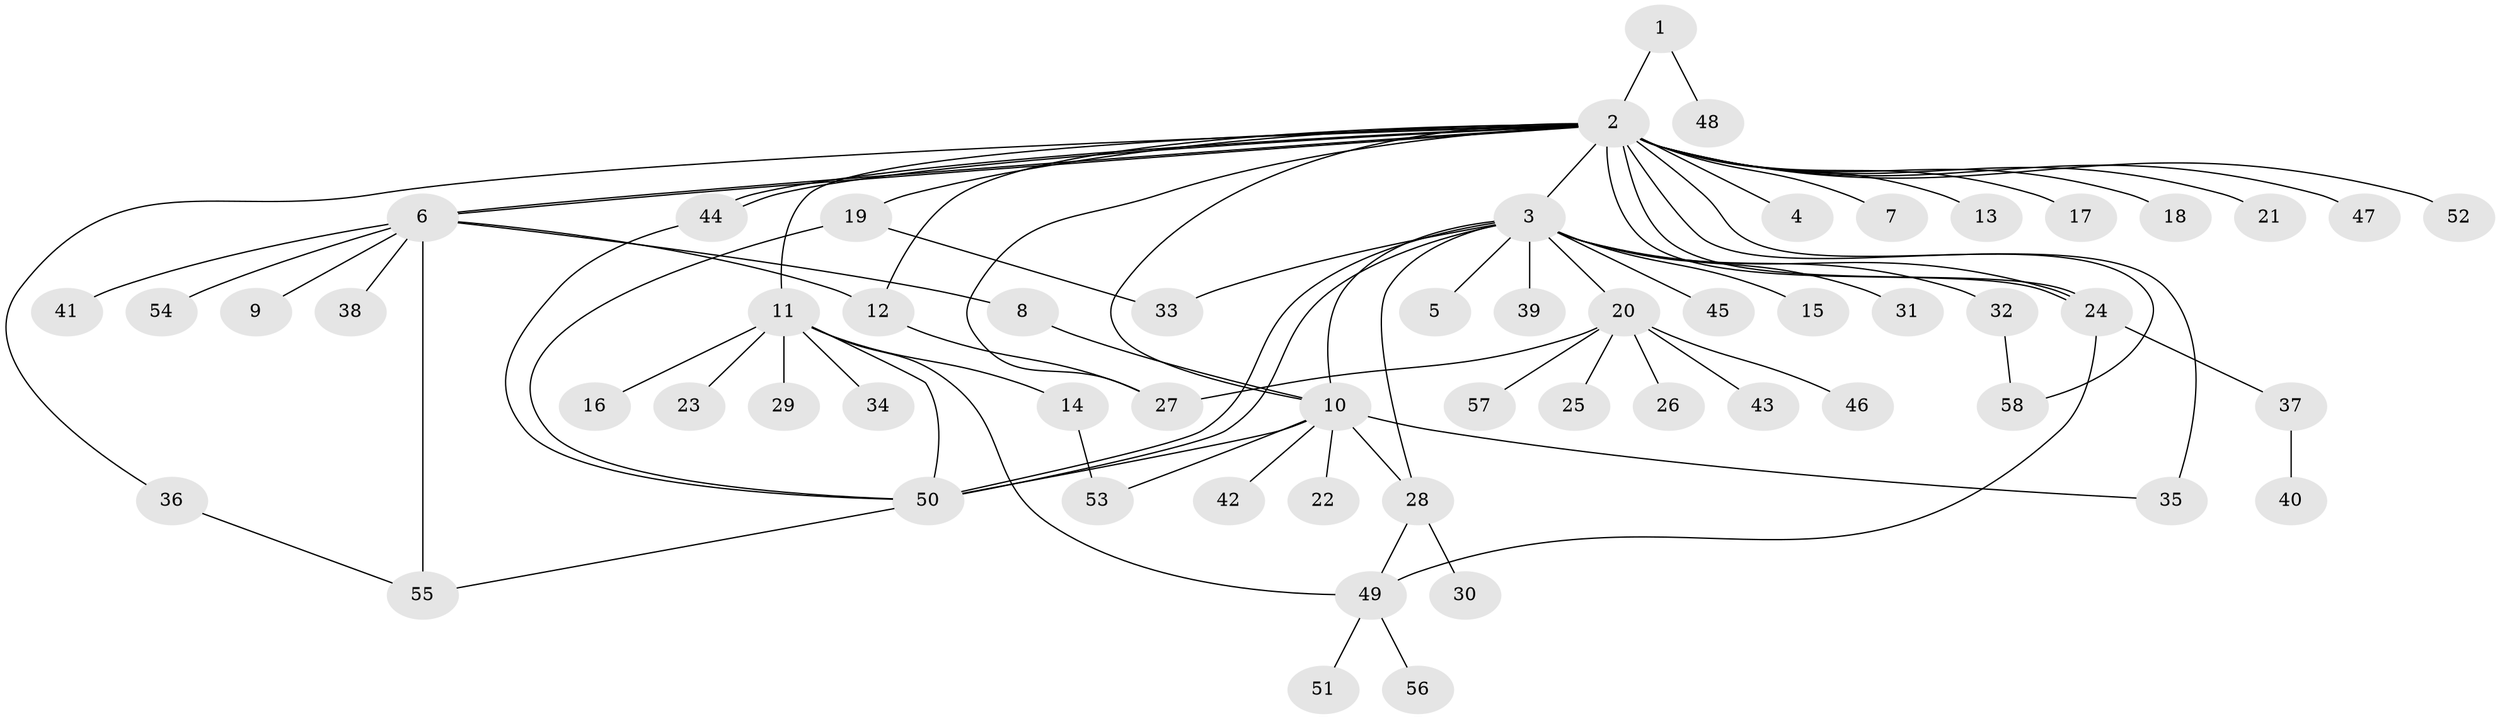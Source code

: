 // Generated by graph-tools (version 1.1) at 2025/49/03/09/25 03:49:48]
// undirected, 58 vertices, 80 edges
graph export_dot {
graph [start="1"]
  node [color=gray90,style=filled];
  1;
  2;
  3;
  4;
  5;
  6;
  7;
  8;
  9;
  10;
  11;
  12;
  13;
  14;
  15;
  16;
  17;
  18;
  19;
  20;
  21;
  22;
  23;
  24;
  25;
  26;
  27;
  28;
  29;
  30;
  31;
  32;
  33;
  34;
  35;
  36;
  37;
  38;
  39;
  40;
  41;
  42;
  43;
  44;
  45;
  46;
  47;
  48;
  49;
  50;
  51;
  52;
  53;
  54;
  55;
  56;
  57;
  58;
  1 -- 2;
  1 -- 48;
  2 -- 3;
  2 -- 4;
  2 -- 6;
  2 -- 6;
  2 -- 7;
  2 -- 10;
  2 -- 11;
  2 -- 12;
  2 -- 13;
  2 -- 17;
  2 -- 18;
  2 -- 19;
  2 -- 21;
  2 -- 24;
  2 -- 24;
  2 -- 27;
  2 -- 35;
  2 -- 36;
  2 -- 44;
  2 -- 44;
  2 -- 47;
  2 -- 52;
  2 -- 58;
  3 -- 5;
  3 -- 10;
  3 -- 15;
  3 -- 20;
  3 -- 24;
  3 -- 28;
  3 -- 31;
  3 -- 32;
  3 -- 33;
  3 -- 39;
  3 -- 45;
  3 -- 50;
  3 -- 50;
  6 -- 8;
  6 -- 9;
  6 -- 12;
  6 -- 38;
  6 -- 41;
  6 -- 54;
  6 -- 55;
  8 -- 10;
  10 -- 22;
  10 -- 28;
  10 -- 35;
  10 -- 42;
  10 -- 50;
  10 -- 53;
  11 -- 14;
  11 -- 16;
  11 -- 23;
  11 -- 29;
  11 -- 34;
  11 -- 49;
  11 -- 50;
  12 -- 27;
  14 -- 53;
  19 -- 33;
  19 -- 50;
  20 -- 25;
  20 -- 26;
  20 -- 27;
  20 -- 43;
  20 -- 46;
  20 -- 57;
  24 -- 37;
  24 -- 49;
  28 -- 30;
  28 -- 49;
  32 -- 58;
  36 -- 55;
  37 -- 40;
  44 -- 50;
  49 -- 51;
  49 -- 56;
  50 -- 55;
}
